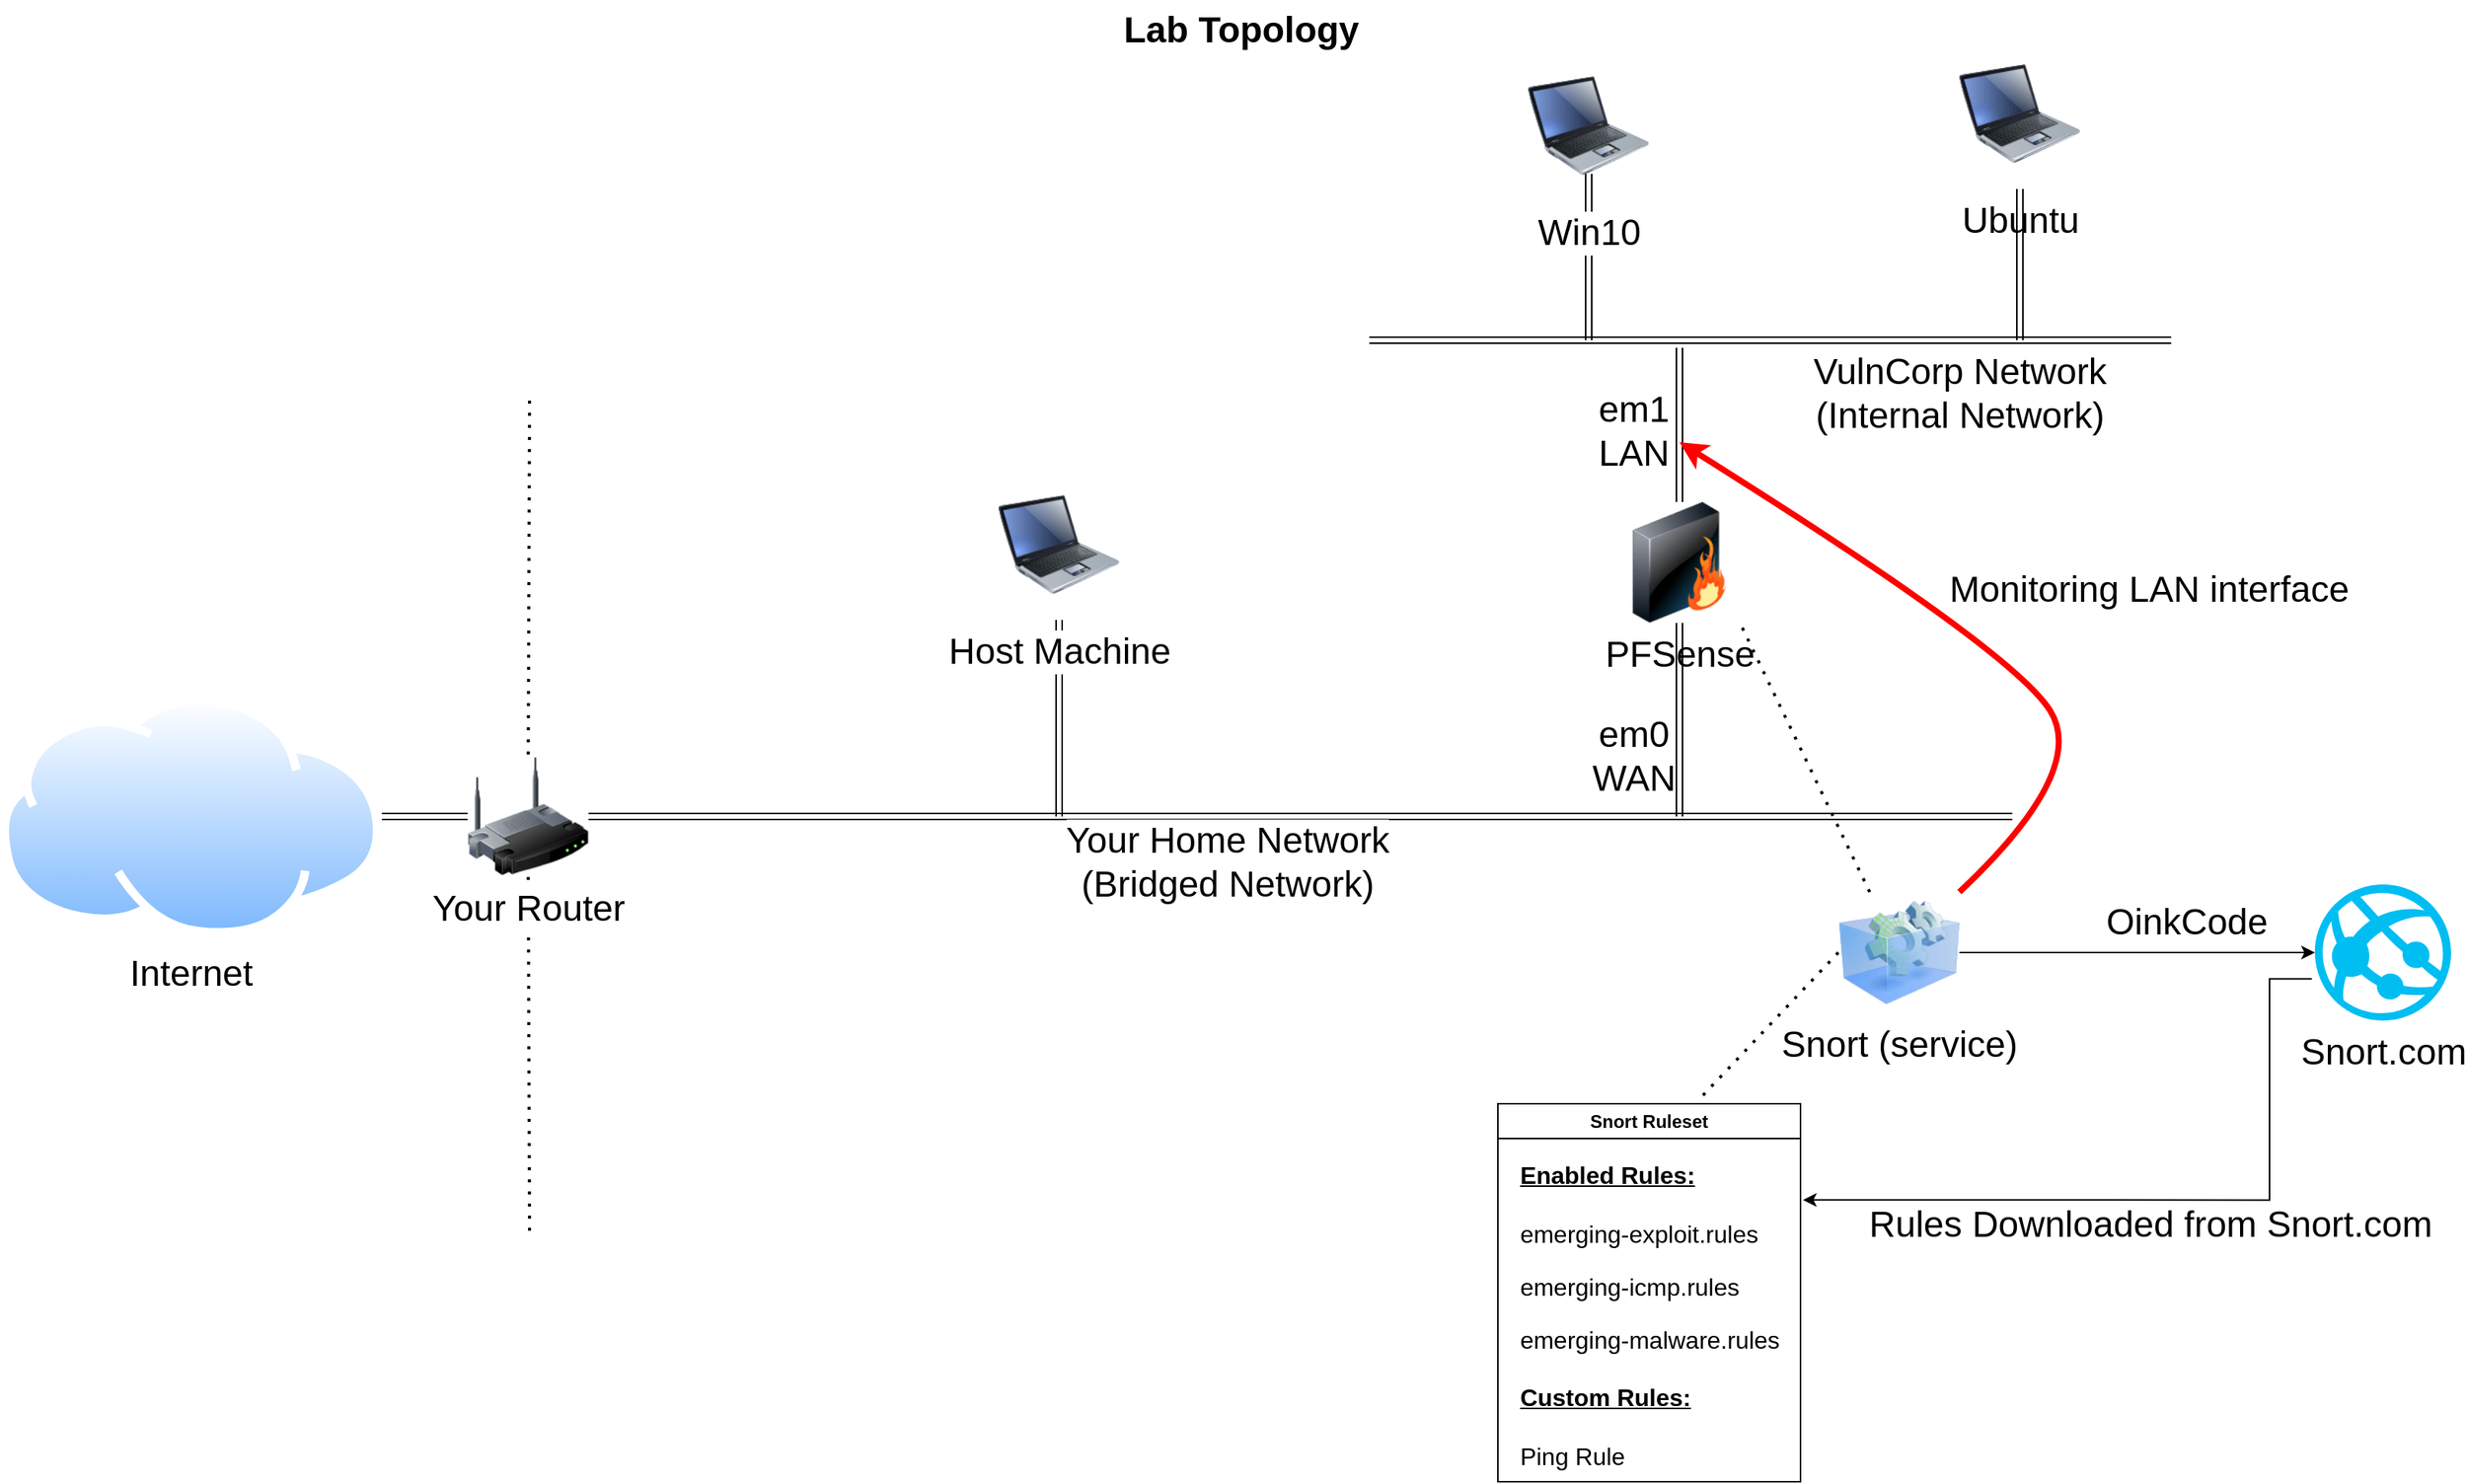 <mxfile version="21.5.1" type="github">
  <diagram name="Page-1" id="e3a06f82-3646-2815-327d-82caf3d4e204">
    <mxGraphModel dx="1791" dy="1006" grid="1" gridSize="10" guides="1" tooltips="1" connect="1" arrows="1" fold="1" page="1" pageScale="1.5" pageWidth="1169" pageHeight="826" background="none" math="0" shadow="0">
      <root>
        <mxCell id="0" style=";html=1;" />
        <mxCell id="1" style=";html=1;" parent="0" />
        <mxCell id="KqSf9Hwdw_-mJAA5NMdA-5" value="" style="shape=link;html=1;rounded=0;exitX=0.5;exitY=1;exitDx=0;exitDy=0;fontSize=24;labelBackgroundColor=none;" parent="1" source="RgH2JHaKkqkQcPpsvsZi-15" edge="1">
          <mxGeometry width="100" relative="1" as="geometry">
            <mxPoint x="660" y="530" as="sourcePoint" />
            <mxPoint x="810" y="570" as="targetPoint" />
          </mxGeometry>
        </mxCell>
        <mxCell id="RgH2JHaKkqkQcPpsvsZi-17" value="" style="shape=link;html=1;rounded=0;exitX=1;exitY=0.5;exitDx=0;exitDy=0;fontSize=24;labelBackgroundColor=none;" parent="1" source="KqSf9Hwdw_-mJAA5NMdA-1" edge="1">
          <mxGeometry width="100" relative="1" as="geometry">
            <mxPoint x="900" y="650" as="sourcePoint" />
            <mxPoint x="1440" y="570" as="targetPoint" />
          </mxGeometry>
        </mxCell>
        <mxCell id="KqSf9Hwdw_-mJAA5NMdA-9" value="Your Home Network&lt;br&gt;(Bridged Network)" style="edgeLabel;html=1;align=center;verticalAlign=middle;resizable=0;points=[];fontSize=24;" parent="RgH2JHaKkqkQcPpsvsZi-17" vertex="1" connectable="0">
          <mxGeometry x="-0.124" y="1" relative="1" as="geometry">
            <mxPoint x="10" y="31" as="offset" />
          </mxGeometry>
        </mxCell>
        <mxCell id="6a7d8f32e03d9370-62" value="Lab Topology" style="text;strokeColor=none;fillColor=none;html=1;fontSize=24;fontStyle=1;verticalAlign=middle;align=center;fontColor=default;labelBackgroundColor=none;" parent="1" vertex="1">
          <mxGeometry x="499" y="30" width="861" height="40" as="geometry" />
        </mxCell>
        <mxCell id="RgH2JHaKkqkQcPpsvsZi-2" value="Internet" style="image;aspect=fixed;perimeter=ellipsePerimeter;html=1;align=center;shadow=0;dashed=0;spacingTop=3;image=img/lib/active_directory/internet_cloud.svg;fontSize=24;fontColor=default;labelBackgroundColor=none;" parent="1" vertex="1">
          <mxGeometry x="110" y="490.5" width="252.38" height="159" as="geometry" />
        </mxCell>
        <mxCell id="RgH2JHaKkqkQcPpsvsZi-4" value="" style="endArrow=none;dashed=1;html=1;dashPattern=1 3;strokeWidth=2;rounded=0;fontSize=24;fontColor=default;labelBackgroundColor=none;" parent="1" source="KqSf9Hwdw_-mJAA5NMdA-1" edge="1">
          <mxGeometry width="50" height="50" relative="1" as="geometry">
            <mxPoint x="460" y="295" as="sourcePoint" />
            <mxPoint x="460" y="845" as="targetPoint" />
          </mxGeometry>
        </mxCell>
        <mxCell id="RgH2JHaKkqkQcPpsvsZi-15" value="Host Machine" style="image;html=1;image=img/lib/clip_art/computers/Laptop_128x128.png;fontSize=24;labelBackgroundColor=default;" parent="1" vertex="1">
          <mxGeometry x="770" y="340" width="80" height="100" as="geometry" />
        </mxCell>
        <mxCell id="KqSf9Hwdw_-mJAA5NMdA-3" value="" style="shape=link;html=1;rounded=0;exitX=1;exitY=0.5;exitDx=0;exitDy=0;entryX=0;entryY=0.5;entryDx=0;entryDy=0;fontSize=24;labelBackgroundColor=none;" parent="1" source="RgH2JHaKkqkQcPpsvsZi-2" target="KqSf9Hwdw_-mJAA5NMdA-1" edge="1">
          <mxGeometry width="100" relative="1" as="geometry">
            <mxPoint x="362" y="570" as="sourcePoint" />
            <mxPoint x="1210" y="570" as="targetPoint" />
          </mxGeometry>
        </mxCell>
        <mxCell id="KqSf9Hwdw_-mJAA5NMdA-4" value="" style="endArrow=none;dashed=1;html=1;dashPattern=1 3;strokeWidth=2;rounded=0;fontSize=24;fontColor=default;labelBackgroundColor=none;" parent="1" target="KqSf9Hwdw_-mJAA5NMdA-1" edge="1">
          <mxGeometry width="50" height="50" relative="1" as="geometry">
            <mxPoint x="460" y="295" as="sourcePoint" />
            <mxPoint x="460" y="845" as="targetPoint" />
          </mxGeometry>
        </mxCell>
        <mxCell id="KqSf9Hwdw_-mJAA5NMdA-1" value="Your Router" style="image;html=1;image=img/lib/clip_art/networking/Wireless_Router_128x128.png;fontSize=24;" parent="1" vertex="1">
          <mxGeometry x="419" y="530" width="80" height="80" as="geometry" />
        </mxCell>
        <mxCell id="KqSf9Hwdw_-mJAA5NMdA-6" value="" style="shape=link;html=1;rounded=0;exitX=0.5;exitY=1;exitDx=0;exitDy=0;fontSize=24;labelBackgroundColor=none;" parent="1" edge="1">
          <mxGeometry width="100" relative="1" as="geometry">
            <mxPoint x="1160" y="145" as="sourcePoint" />
            <mxPoint x="1160" y="255" as="targetPoint" />
          </mxGeometry>
        </mxCell>
        <mxCell id="KqSf9Hwdw_-mJAA5NMdA-7" value="Win10" style="image;html=1;image=img/lib/clip_art/computers/Laptop_128x128.png;fontSize=24;labelBackgroundColor=default;" parent="1" vertex="1">
          <mxGeometry x="1120" y="63" width="80" height="100" as="geometry" />
        </mxCell>
        <mxCell id="KqSf9Hwdw_-mJAA5NMdA-8" value="" style="shape=link;html=1;rounded=0;fontSize=24;labelBackgroundColor=none;entryX=1;entryY=0.5;entryDx=0;entryDy=0;" parent="1" edge="1">
          <mxGeometry width="100" relative="1" as="geometry">
            <mxPoint x="1545" y="255" as="sourcePoint" />
            <mxPoint x="1015" y="255" as="targetPoint" />
          </mxGeometry>
        </mxCell>
        <mxCell id="KqSf9Hwdw_-mJAA5NMdA-10" value="&lt;font style=&quot;font-size: 24px;&quot;&gt;VulnCorp Network&lt;br&gt;(Internal Network)&lt;br&gt;&lt;/font&gt;" style="edgeLabel;html=1;align=center;verticalAlign=middle;resizable=0;points=[];" parent="KqSf9Hwdw_-mJAA5NMdA-8" vertex="1" connectable="0">
          <mxGeometry x="0.562" y="-1" relative="1" as="geometry">
            <mxPoint x="274" y="36" as="offset" />
          </mxGeometry>
        </mxCell>
        <mxCell id="KqSf9Hwdw_-mJAA5NMdA-11" value="Ubuntu" style="image;html=1;image=img/lib/clip_art/computers/Laptop_128x128.png;fontSize=24;labelBackgroundColor=default;" parent="1" vertex="1">
          <mxGeometry x="1405" y="55" width="80" height="100" as="geometry" />
        </mxCell>
        <mxCell id="KqSf9Hwdw_-mJAA5NMdA-12" value="" style="shape=link;html=1;rounded=0;exitX=0.5;exitY=1;exitDx=0;exitDy=0;fontSize=24;labelBackgroundColor=none;" parent="1" source="KqSf9Hwdw_-mJAA5NMdA-11" edge="1">
          <mxGeometry width="100" relative="1" as="geometry">
            <mxPoint x="1315" y="-15" as="sourcePoint" />
            <mxPoint x="1445" y="255" as="targetPoint" />
            <Array as="points">
              <mxPoint x="1445" y="195" />
            </Array>
          </mxGeometry>
        </mxCell>
        <mxCell id="m5fubWs7SPo7fRssxc15-1" value="PFSense" style="image;html=1;image=img/lib/clip_art/networking/Firewall_128x128.png;fontSize=24;" parent="1" vertex="1">
          <mxGeometry x="1180" y="362" width="80" height="80" as="geometry" />
        </mxCell>
        <mxCell id="m5fubWs7SPo7fRssxc15-2" value="" style="shape=link;html=1;rounded=0;fontSize=24;labelBackgroundColor=none;entryX=0.5;entryY=0;entryDx=0;entryDy=0;" parent="1" target="m5fubWs7SPo7fRssxc15-1" edge="1">
          <mxGeometry width="100" relative="1" as="geometry">
            <mxPoint x="1220" y="260" as="sourcePoint" />
            <mxPoint x="1200" y="372" as="targetPoint" />
          </mxGeometry>
        </mxCell>
        <mxCell id="J97jLcHY--1p8l95gELh-1" value="em0&lt;br&gt;WAN" style="text;html=1;strokeColor=none;fillColor=none;align=center;verticalAlign=middle;whiteSpace=wrap;rounded=0;fontSize=24;" parent="1" vertex="1">
          <mxGeometry x="1165" y="510" width="50" height="40" as="geometry" />
        </mxCell>
        <mxCell id="J97jLcHY--1p8l95gELh-4" value="em1&lt;br&gt;LAN" style="text;html=1;strokeColor=none;fillColor=none;align=center;verticalAlign=middle;whiteSpace=wrap;rounded=0;fontSize=24;" parent="1" vertex="1">
          <mxGeometry x="1160" y="300" width="60" height="30" as="geometry" />
        </mxCell>
        <mxCell id="J97jLcHY--1p8l95gELh-6" value="" style="shape=link;html=1;rounded=0;fontSize=24;labelBackgroundColor=none;" parent="1" source="m5fubWs7SPo7fRssxc15-1" edge="1">
          <mxGeometry width="100" relative="1" as="geometry">
            <mxPoint x="1219.5" y="480" as="sourcePoint" />
            <mxPoint x="1220" y="570" as="targetPoint" />
          </mxGeometry>
        </mxCell>
        <mxCell id="0lCcuRJ2zNhaznUkWnLr-1" value="" style="endArrow=none;dashed=1;html=1;dashPattern=1 3;strokeWidth=2;rounded=0;entryX=1;entryY=1;entryDx=0;entryDy=0;" edge="1" parent="1" source="0lCcuRJ2zNhaznUkWnLr-3" target="m5fubWs7SPo7fRssxc15-1">
          <mxGeometry width="50" height="50" relative="1" as="geometry">
            <mxPoint x="1440" y="640" as="sourcePoint" />
            <mxPoint x="900" y="490" as="targetPoint" />
          </mxGeometry>
        </mxCell>
        <mxCell id="0lCcuRJ2zNhaznUkWnLr-9" style="edgeStyle=none;rounded=0;orthogonalLoop=1;jettySize=auto;html=1;exitX=1;exitY=0.5;exitDx=0;exitDy=0;entryX=0;entryY=0.5;entryDx=0;entryDy=0;entryPerimeter=0;" edge="1" parent="1" source="0lCcuRJ2zNhaznUkWnLr-3" target="0lCcuRJ2zNhaznUkWnLr-5">
          <mxGeometry relative="1" as="geometry" />
        </mxCell>
        <mxCell id="0lCcuRJ2zNhaznUkWnLr-10" value="&lt;font style=&quot;font-size: 24px;&quot;&gt;OinkCode&lt;/font&gt;" style="edgeLabel;html=1;align=center;verticalAlign=middle;resizable=0;points=[];" vertex="1" connectable="0" parent="0lCcuRJ2zNhaznUkWnLr-9">
          <mxGeometry x="0.278" relative="1" as="geometry">
            <mxPoint y="-20" as="offset" />
          </mxGeometry>
        </mxCell>
        <mxCell id="0lCcuRJ2zNhaznUkWnLr-3" value="Snort (service)" style="image;html=1;image=img/lib/clip_art/computers/Virtual_Application_128x128.png;fontSize=24;" vertex="1" parent="1">
          <mxGeometry x="1325" y="620" width="80" height="80" as="geometry" />
        </mxCell>
        <mxCell id="0lCcuRJ2zNhaznUkWnLr-5" value="Snort.com" style="verticalLabelPosition=bottom;html=1;verticalAlign=top;align=center;strokeColor=none;fillColor=#00BEF2;shape=mxgraph.azure.azure_website;pointerEvents=1;fontSize=24;" vertex="1" parent="1">
          <mxGeometry x="1640" y="615" width="90" height="90" as="geometry" />
        </mxCell>
        <mxCell id="0lCcuRJ2zNhaznUkWnLr-17" value="Snort Ruleset" style="swimlane;whiteSpace=wrap;html=1;" vertex="1" parent="1">
          <mxGeometry x="1100" y="760" width="200" height="250" as="geometry" />
        </mxCell>
        <mxCell id="0lCcuRJ2zNhaznUkWnLr-18" value="&lt;div style=&quot;text-align: left; font-size: 16px;&quot;&gt;&lt;span style=&quot;background-color: initial;&quot;&gt;&lt;font style=&quot;font-size: 16px;&quot;&gt;&lt;b style=&quot;&quot;&gt;&lt;u style=&quot;&quot;&gt;Enabled Rules:&lt;/u&gt;&lt;/b&gt;&lt;br&gt;&lt;br&gt;&lt;/font&gt;&lt;/span&gt;&lt;/div&gt;&lt;div style=&quot;text-align: left; font-size: 16px;&quot;&gt;&lt;span style=&quot;background-color: initial;&quot;&gt;&lt;font style=&quot;font-size: 16px;&quot;&gt;emerging-exploit.rules&lt;/font&gt;&lt;/span&gt;&lt;/div&gt;&lt;p style=&quot;font-size: 16px;&quot;&gt;&lt;/p&gt;&lt;div style=&quot;text-align: left; font-size: 16px;&quot;&gt;&lt;span style=&quot;background-color: initial;&quot;&gt;&lt;font style=&quot;font-size: 16px;&quot;&gt;emerging-icmp.rules&lt;/font&gt;&lt;/span&gt;&lt;/div&gt;&lt;p style=&quot;font-size: 16px;&quot;&gt;&lt;/p&gt;&lt;div style=&quot;text-align: left; font-size: 16px;&quot;&gt;&lt;span style=&quot;background-color: initial;&quot;&gt;&lt;font style=&quot;font-size: 16px;&quot;&gt;emerging-malware.rules&lt;br&gt;&lt;br&gt;&lt;b&gt;&lt;u&gt;Custom Rules:&lt;/u&gt;&lt;/b&gt;&lt;br&gt;&lt;br&gt;&lt;/font&gt;&lt;/span&gt;&lt;/div&gt;&lt;div style=&quot;text-align: left; font-size: 16px;&quot;&gt;&lt;span style=&quot;background-color: initial;&quot;&gt;&lt;font style=&quot;font-size: 16px;&quot;&gt;Ping Rule&lt;/font&gt;&lt;/span&gt;&lt;/div&gt;" style="text;html=1;align=center;verticalAlign=middle;resizable=0;points=[];autosize=1;strokeColor=none;fillColor=none;" vertex="1" parent="0lCcuRJ2zNhaznUkWnLr-17">
          <mxGeometry y="30" width="200" height="220" as="geometry" />
        </mxCell>
        <mxCell id="0lCcuRJ2zNhaznUkWnLr-22" value="" style="endArrow=none;dashed=1;html=1;dashPattern=1 3;strokeWidth=2;rounded=0;exitX=0;exitY=0.5;exitDx=0;exitDy=0;entryX=0.662;entryY=-0.009;entryDx=0;entryDy=0;entryPerimeter=0;" edge="1" parent="1" source="0lCcuRJ2zNhaznUkWnLr-3" target="0lCcuRJ2zNhaznUkWnLr-17">
          <mxGeometry width="50" height="50" relative="1" as="geometry">
            <mxPoint x="850" y="520" as="sourcePoint" />
            <mxPoint x="900" y="470" as="targetPoint" />
          </mxGeometry>
        </mxCell>
        <mxCell id="0lCcuRJ2zNhaznUkWnLr-23" value="" style="endArrow=none;html=1;rounded=0;entryX=-0.023;entryY=0.693;entryDx=0;entryDy=0;entryPerimeter=0;exitX=1.008;exitY=0.153;exitDx=0;exitDy=0;exitPerimeter=0;edgeStyle=orthogonalEdgeStyle;startArrow=classic;startFill=1;" edge="1" parent="1" source="0lCcuRJ2zNhaznUkWnLr-18" target="0lCcuRJ2zNhaznUkWnLr-5">
          <mxGeometry width="50" height="50" relative="1" as="geometry">
            <mxPoint x="850" y="520" as="sourcePoint" />
            <mxPoint x="900" y="470" as="targetPoint" />
            <Array as="points">
              <mxPoint x="1610" y="824" />
              <mxPoint x="1610" y="677" />
            </Array>
          </mxGeometry>
        </mxCell>
        <mxCell id="0lCcuRJ2zNhaznUkWnLr-24" value="Rules Downloaded from Snort.com" style="edgeLabel;html=1;align=center;verticalAlign=middle;resizable=0;points=[];fontSize=24;" vertex="1" connectable="0" parent="0lCcuRJ2zNhaznUkWnLr-23">
          <mxGeometry x="0.065" y="3" relative="1" as="geometry">
            <mxPoint x="-28" y="19" as="offset" />
          </mxGeometry>
        </mxCell>
        <mxCell id="0lCcuRJ2zNhaznUkWnLr-25" value="" style="curved=1;endArrow=classic;html=1;rounded=0;entryX=1;entryY=0.75;entryDx=0;entryDy=0;exitX=1;exitY=0;exitDx=0;exitDy=0;strokeColor=#ff0000;strokeWidth=4;" edge="1" parent="1" source="0lCcuRJ2zNhaznUkWnLr-3" target="J97jLcHY--1p8l95gELh-4">
          <mxGeometry width="50" height="50" relative="1" as="geometry">
            <mxPoint x="1440" y="510" as="sourcePoint" />
            <mxPoint x="1490" y="460" as="targetPoint" />
            <Array as="points">
              <mxPoint x="1490" y="540" />
              <mxPoint x="1440" y="460" />
            </Array>
          </mxGeometry>
        </mxCell>
        <mxCell id="0lCcuRJ2zNhaznUkWnLr-26" value="Monitoring LAN interface" style="edgeLabel;html=1;align=center;verticalAlign=middle;resizable=0;points=[];fontSize=24;" vertex="1" connectable="0" parent="0lCcuRJ2zNhaznUkWnLr-25">
          <mxGeometry x="0.122" y="2" relative="1" as="geometry">
            <mxPoint x="136" y="-14" as="offset" />
          </mxGeometry>
        </mxCell>
      </root>
    </mxGraphModel>
  </diagram>
</mxfile>
